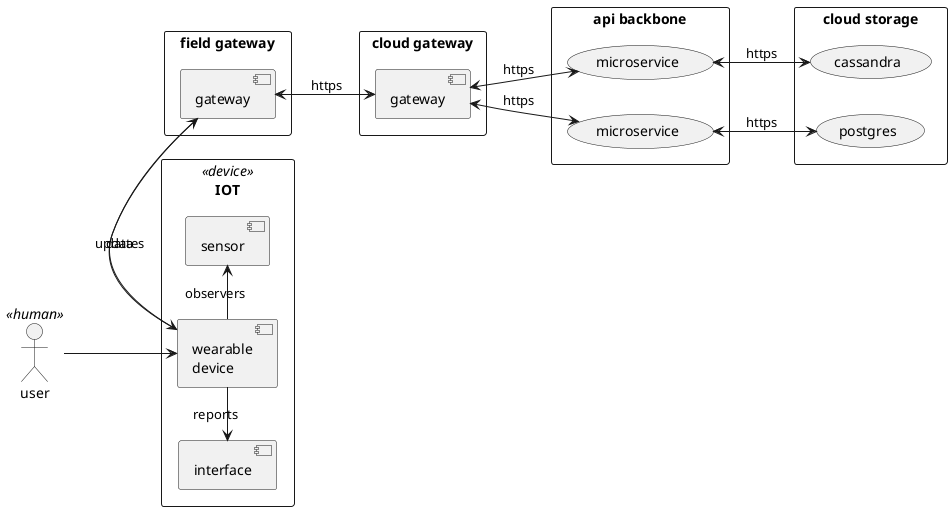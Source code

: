 @startuml

left to right direction
skinparam packageStyle rectangle


actor user <<human>>
rectangle IOT <<device>> {
component interface as i
component "wearable\ndevice" as device
component sensor as s
}

rectangle "field gateway" {
 component gateway as g
}

rectangle "cloud gateway" {
 component gateway as c
}

rectangle "api backbone" {
 (microservice) as ms1
 (microservice) as ms2
}

rectangle "cloud storage" {
 (postgres) as ds1
 (cassandra) as ds2
}


user -down-> device
device -left-> i : reports
device -right-> s: observers
device <- g: updates
device -> g: data

g <--> c : https
c <--> ms1: https
c <--> ms2: https
ds1 <-up-> ms1: https
ds2 <-up-> ms2: https

@enduml
